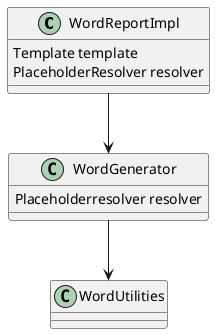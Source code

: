@startuml

class WordReportImpl {
    Template template
    PlaceholderResolver resolver
}

class WordGenerator {
    Placeholderresolver resolver
}

Class WordUtilities {
}

WordReportImpl --> WordGenerator
WordGenerator --> WordUtilities

@enduml
